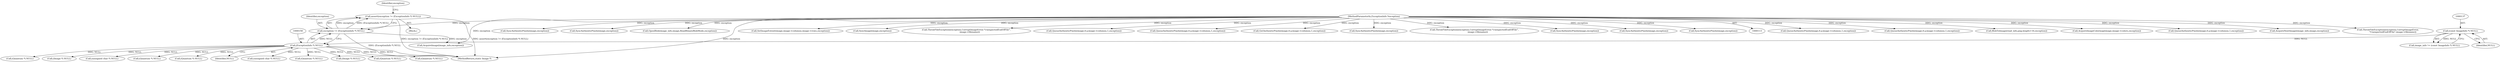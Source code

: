 digraph "0_ImageMagick_0f6fc2d5bf8f500820c3dbcf0d23ee14f2d9f734_3@API" {
"1000154" [label="(Call,assert(exception != (ExceptionInfo *) NULL))"];
"1000155" [label="(Call,exception != (ExceptionInfo *) NULL)"];
"1000115" [label="(MethodParameterIn,ExceptionInfo *exception)"];
"1000157" [label="(Call,(ExceptionInfo *) NULL)"];
"1000136" [label="(Call,(const ImageInfo *) NULL)"];
"1000116" [label="(Block,)"];
"1001632" [label="(Call,QueueAuthenticPixels(image,0,y,image->columns,1,exception))"];
"1001355" [label="(Call,QueueAuthenticPixels(image,0,y,image->columns,1,exception))"];
"1000591" [label="(Call,BlobToImage(read_info,png,length+16,exception))"];
"1002173" [label="(MethodReturn,static Image *)"];
"1001528" [label="(Call,(Quantum *) NULL)"];
"1000138" [label="(Identifier,NULL)"];
"1000163" [label="(Identifier,exception)"];
"1000934" [label="(Call,AcquireImageColormap(image,image->colors,exception))"];
"1000157" [label="(Call,(ExceptionInfo *) NULL)"];
"1001757" [label="(Call,QueueAuthenticPixels(image,0,y,image->columns,1,exception))"];
"1002128" [label="(Call,AcquireNextImage(image_info,image,exception))"];
"1000136" [label="(Call,(const ImageInfo *) NULL)"];
"1000115" [label="(MethodParameterIn,ExceptionInfo *exception)"];
"1002088" [label="(Call,ThrowFileException(exception,CorruptImageError,\n              \"UnexpectedEndOfFile\",image->filename))"];
"1000188" [label="(Call,(Image *) NULL)"];
"1000962" [label="(Call,(unsigned char *) NULL)"];
"1001300" [label="(Call,SyncAuthenticPixels(image,exception))"];
"1001461" [label="(Call,SyncAuthenticPixels(image,exception))"];
"1000173" [label="(Call,OpenBlob(image_info,image,ReadBinaryBlobMode,exception))"];
"1001944" [label="(Call,(Quantum *) NULL)"];
"1000156" [label="(Identifier,exception)"];
"1000168" [label="(Call,AcquireImage(image_info,exception))"];
"1001089" [label="(Call,SetImageExtent(image,image->columns,image->rows,exception))"];
"1001644" [label="(Call,(Quantum *) NULL)"];
"1000159" [label="(Identifier,NULL)"];
"1000505" [label="(Call,(unsigned char *) NULL)"];
"1001899" [label="(Call,SyncImage(image,exception))"];
"1000352" [label="(Call,ThrowFileException(exception,CorruptImageError,\"UnexpectedEndOfFile\",\n          image->filename))"];
"1001171" [label="(Call,QueueAuthenticPixels(image,0,y,image->columns,1,exception))"];
"1001516" [label="(Call,QueueAuthenticPixels(image,0,y,image->columns,1,exception))"];
"1001932" [label="(Call,GetAuthenticPixels(image,0,y,image->columns,1,exception))"];
"1001183" [label="(Call,(Quantum *) NULL)"];
"1002136" [label="(Call,(Image *) NULL)"];
"1001852" [label="(Call,SyncAuthenticPixels(image,exception))"];
"1000134" [label="(Call,image_info != (const ImageInfo *) NULL)"];
"1001769" [label="(Call,(Quantum *) NULL)"];
"1000444" [label="(Call,ThrowFileException(exception,CorruptImageError,\"UnexpectedEndOfFile\",\n          image->filename))"];
"1000155" [label="(Call,exception != (ExceptionInfo *) NULL)"];
"1000154" [label="(Call,assert(exception != (ExceptionInfo *) NULL))"];
"1002077" [label="(Call,SyncAuthenticPixels(image,exception))"];
"1001367" [label="(Call,(Quantum *) NULL)"];
"1001701" [label="(Call,SyncAuthenticPixels(image,exception))"];
"1001577" [label="(Call,SyncAuthenticPixels(image,exception))"];
"1000154" -> "1000116"  [label="AST: "];
"1000154" -> "1000155"  [label="CFG: "];
"1000155" -> "1000154"  [label="AST: "];
"1000163" -> "1000154"  [label="CFG: "];
"1000154" -> "1002173"  [label="DDG: exception != (ExceptionInfo *) NULL"];
"1000154" -> "1002173"  [label="DDG: assert(exception != (ExceptionInfo *) NULL)"];
"1000155" -> "1000154"  [label="DDG: exception"];
"1000155" -> "1000154"  [label="DDG: (ExceptionInfo *) NULL"];
"1000155" -> "1000157"  [label="CFG: "];
"1000156" -> "1000155"  [label="AST: "];
"1000157" -> "1000155"  [label="AST: "];
"1000155" -> "1002173"  [label="DDG: (ExceptionInfo *) NULL"];
"1000115" -> "1000155"  [label="DDG: exception"];
"1000157" -> "1000155"  [label="DDG: NULL"];
"1000155" -> "1000168"  [label="DDG: exception"];
"1000115" -> "1000113"  [label="AST: "];
"1000115" -> "1002173"  [label="DDG: exception"];
"1000115" -> "1000168"  [label="DDG: exception"];
"1000115" -> "1000173"  [label="DDG: exception"];
"1000115" -> "1000352"  [label="DDG: exception"];
"1000115" -> "1000444"  [label="DDG: exception"];
"1000115" -> "1000591"  [label="DDG: exception"];
"1000115" -> "1000934"  [label="DDG: exception"];
"1000115" -> "1001089"  [label="DDG: exception"];
"1000115" -> "1001171"  [label="DDG: exception"];
"1000115" -> "1001300"  [label="DDG: exception"];
"1000115" -> "1001355"  [label="DDG: exception"];
"1000115" -> "1001461"  [label="DDG: exception"];
"1000115" -> "1001516"  [label="DDG: exception"];
"1000115" -> "1001577"  [label="DDG: exception"];
"1000115" -> "1001632"  [label="DDG: exception"];
"1000115" -> "1001701"  [label="DDG: exception"];
"1000115" -> "1001757"  [label="DDG: exception"];
"1000115" -> "1001852"  [label="DDG: exception"];
"1000115" -> "1001899"  [label="DDG: exception"];
"1000115" -> "1001932"  [label="DDG: exception"];
"1000115" -> "1002077"  [label="DDG: exception"];
"1000115" -> "1002088"  [label="DDG: exception"];
"1000115" -> "1002128"  [label="DDG: exception"];
"1000157" -> "1000159"  [label="CFG: "];
"1000158" -> "1000157"  [label="AST: "];
"1000159" -> "1000157"  [label="AST: "];
"1000157" -> "1002173"  [label="DDG: NULL"];
"1000136" -> "1000157"  [label="DDG: NULL"];
"1000157" -> "1000188"  [label="DDG: NULL"];
"1000157" -> "1000505"  [label="DDG: NULL"];
"1000157" -> "1000962"  [label="DDG: NULL"];
"1000157" -> "1001183"  [label="DDG: NULL"];
"1000157" -> "1001367"  [label="DDG: NULL"];
"1000157" -> "1001528"  [label="DDG: NULL"];
"1000157" -> "1001644"  [label="DDG: NULL"];
"1000157" -> "1001769"  [label="DDG: NULL"];
"1000157" -> "1001944"  [label="DDG: NULL"];
"1000157" -> "1002136"  [label="DDG: NULL"];
"1000136" -> "1000134"  [label="AST: "];
"1000136" -> "1000138"  [label="CFG: "];
"1000137" -> "1000136"  [label="AST: "];
"1000138" -> "1000136"  [label="AST: "];
"1000134" -> "1000136"  [label="CFG: "];
"1000136" -> "1000134"  [label="DDG: NULL"];
}
